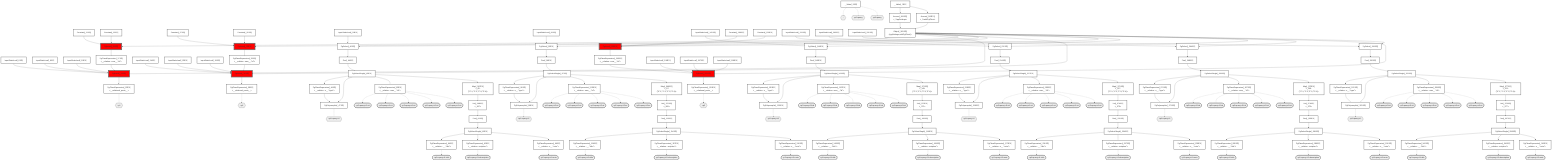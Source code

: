 graph TD
    classDef path fill:#eee,stroke:#000
    classDef plan fill:#fff,stroke-width:3px
    classDef itemplan fill:#fff,stroke-width:6px
    classDef sideeffectplan fill:#f00,stroke-width:6px

    %% subgraph fields
    P1{{"~"}}:::path
    P2{{">p1"}}:::path
    %% P1 -.-> P2
    P3{{">p2"}}:::path
    P4{{">p2>query"}}:::path
    P5{{">p2>query>i1"}}:::path
    P6([">p2>query>i1>id"]):::path
    %% P5 -.-> P6
    P7([">p2>query>i1>id"]):::path
    %% P5 -.-> P7
    P8([">p2>query>i1>title"]):::path
    %% P5 -.-> P8
    P9([">p2>query>i1>description"]):::path
    %% P5 -.-> P9
    P10([">p2>query>i1>note"]):::path
    %% P5 -.-> P10
    P11([">p2>query>i1>id"]):::path
    %% P5 -.-> P11
    P12([">p2>query>i1>id"]):::path
    %% P5 -.-> P12
    P13([">p2>query>i1>id"]):::path
    %% P5 -.-> P13
    %% P4 -.-> P5
    P14{{">p2>query>i2"}}:::path
    P15([">p2>query>i2>id"]):::path
    %% P14 -.-> P15
    P16([">p2>query>i2>id"]):::path
    %% P14 -.-> P16
    P17([">p2>query>i2>title"]):::path
    %% P14 -.-> P17
    P18([">p2>query>i2>description"]):::path
    %% P14 -.-> P18
    P19([">p2>query>i2>note"]):::path
    %% P14 -.-> P19
    P20([">p2>query>i2>id"]):::path
    %% P14 -.-> P20
    P21([">p2>query>i2>id"]):::path
    %% P14 -.-> P21
    P22([">p2>query>i2>id"]):::path
    %% P14 -.-> P22
    %% P4 -.-> P14
    P23{{">p2>query>i3"}}:::path
    P24([">p2>query>i3>id"]):::path
    %% P23 -.-> P24
    P25([">p2>query>i3>id"]):::path
    %% P23 -.-> P25
    P26([">p2>query>i3>title"]):::path
    %% P23 -.-> P26
    P27([">p2>query>i3>description"]):::path
    %% P23 -.-> P27
    P28([">p2>query>i3>note"]):::path
    %% P23 -.-> P28
    P29([">p2>query>i3>id"]):::path
    %% P23 -.-> P29
    P30([">p2>query>i3>id"]):::path
    %% P23 -.-> P30
    P31([">p2>query>i3>id"]):::path
    %% P23 -.-> P31
    %% P4 -.-> P23
    %% P3 -.-> P4
    %% P1 -.-> P3
    P32{{">p3"}}:::path
    P33{{">p3>query"}}:::path
    P34{{">p3>query>i1"}}:::path
    P35([">p3>query>i1>id"]):::path
    %% P34 -.-> P35
    P36([">p3>query>i1>id"]):::path
    %% P34 -.-> P36
    P37([">p3>query>i1>title"]):::path
    %% P34 -.-> P37
    P38([">p3>query>i1>description"]):::path
    %% P34 -.-> P38
    P39([">p3>query>i1>note"]):::path
    %% P34 -.-> P39
    P40([">p3>query>i1>id"]):::path
    %% P34 -.-> P40
    P41([">p3>query>i1>id"]):::path
    %% P34 -.-> P41
    P42([">p3>query>i1>id"]):::path
    %% P34 -.-> P42
    %% P33 -.-> P34
    P43{{">p3>query>i2"}}:::path
    P44([">p3>query>i2>id"]):::path
    %% P43 -.-> P44
    P45([">p3>query>i2>id"]):::path
    %% P43 -.-> P45
    P46([">p3>query>i2>title"]):::path
    %% P43 -.-> P46
    P47([">p3>query>i2>description"]):::path
    %% P43 -.-> P47
    P48([">p3>query>i2>note"]):::path
    %% P43 -.-> P48
    P49([">p3>query>i2>id"]):::path
    %% P43 -.-> P49
    P50([">p3>query>i2>id"]):::path
    %% P43 -.-> P50
    P51([">p3>query>i2>id"]):::path
    %% P43 -.-> P51
    %% P33 -.-> P43
    P52{{">p3>query>i3"}}:::path
    P53([">p3>query>i3>id"]):::path
    %% P52 -.-> P53
    P54([">p3>query>i3>id"]):::path
    %% P52 -.-> P54
    P55([">p3>query>i3>title"]):::path
    %% P52 -.-> P55
    P56([">p3>query>i3>description"]):::path
    %% P52 -.-> P56
    P57([">p3>query>i3>note"]):::path
    %% P52 -.-> P57
    P58([">p3>query>i3>id"]):::path
    %% P52 -.-> P58
    P59([">p3>query>i3>id"]):::path
    %% P52 -.-> P59
    P60([">p3>query>i3>id"]):::path
    %% P52 -.-> P60
    %% P33 -.-> P52
    %% P32 -.-> P33
    %% P1 -.-> P32
    %% end

    %% define plans
    __Value_3["__Value[_3∈0]<br /><context>"]:::plan
    __Value_5["__Value[_5∈0]<br /><rootValue>"]:::plan
    InputStaticLeaf_8["InputStaticLeaf[_8∈0]"]:::plan
    InputStaticLeaf_9["InputStaticLeaf[_9∈0]"]:::plan
    InputStaticLeaf_10["InputStaticLeaf[_10∈0]"]:::plan
    Constant_11["Constant[_11∈0]"]:::plan
    Constant_12["Constant[_12∈0]"]:::plan
    PgInsert_13["PgInsert[_13∈0]"]:::sideeffectplan
    PgClassExpression_17["PgClassExpression[_17∈0]<br /><__relation...ems__.#quot;id#quot;>"]:::plan
    PgInsert_18["PgInsert[_18∈0]"]:::sideeffectplan
    PgClassExpression_22["PgClassExpression[_22∈0]<br /><__relational_posts__>"]:::plan
    InputStaticLeaf_24["InputStaticLeaf[_24∈0]"]:::plan
    InputStaticLeaf_25["InputStaticLeaf[_25∈0]"]:::plan
    InputStaticLeaf_26["InputStaticLeaf[_26∈0]"]:::plan
    Constant_27["Constant[_27∈0]"]:::plan
    Constant_28["Constant[_28∈0]"]:::plan
    PgInsert_29["PgInsert[_29∈0]"]:::sideeffectplan
    PgClassExpression_33["PgClassExpression[_33∈0]<br /><__relation...ems__.#quot;id#quot;>"]:::plan
    PgInsert_34["PgInsert[_34∈0]"]:::sideeffectplan
    PgClassExpression_38["PgClassExpression[_38∈0]<br /><__relational_posts__>"]:::plan
    InputStaticLeaf_39["InputStaticLeaf[_39∈0]"]:::plan
    PgSelect_40["PgSelect[_40∈0]<br /><relational_items>"]:::plan
    First_44["First[_44∈0]"]:::plan
    PgSelectSingle_45["PgSelectSingle[_45∈0]<br /><relational_items>"]:::plan
    PgClassExpression_46["PgClassExpression[_46∈0]<br /><__relation...s__.#quot;type#quot;>"]:::plan
    PgPolymorphic_47["PgPolymorphic[_47∈0]"]:::plan
    First_61["First[_61∈0]"]:::plan
    PgSelectSingle_62["PgSelectSingle[_62∈0]<br /><relational_posts>"]:::plan
    PgClassExpression_64["PgClassExpression[_64∈0]<br /><__relation...__.#quot;title#quot;>"]:::plan
    PgClassExpression_65["PgClassExpression[_65∈0]<br /><__relation...scription#quot;>"]:::plan
    PgClassExpression_66["PgClassExpression[_66∈0]<br /><__relation...s__.#quot;note#quot;>"]:::plan
    PgClassExpression_83["PgClassExpression[_83∈0]<br /><__relation...ems__.#quot;id#quot;>"]:::plan
    InputStaticLeaf_91["InputStaticLeaf[_91∈0]"]:::plan
    PgSelect_92["PgSelect[_92∈0]<br /><relational_items>"]:::plan
    First_96["First[_96∈0]"]:::plan
    PgSelectSingle_97["PgSelectSingle[_97∈0]<br /><relational_items>"]:::plan
    PgClassExpression_98["PgClassExpression[_98∈0]<br /><__relation...s__.#quot;type#quot;>"]:::plan
    PgPolymorphic_99["PgPolymorphic[_99∈0]"]:::plan
    First_113["First[_113∈0]"]:::plan
    PgSelectSingle_114["PgSelectSingle[_114∈0]<br /><relational_posts>"]:::plan
    PgClassExpression_116["PgClassExpression[_116∈0]<br /><__relation...__.#quot;title#quot;>"]:::plan
    PgClassExpression_117["PgClassExpression[_117∈0]<br /><__relation...scription#quot;>"]:::plan
    PgClassExpression_118["PgClassExpression[_118∈0]<br /><__relation...s__.#quot;note#quot;>"]:::plan
    PgClassExpression_135["PgClassExpression[_135∈0]<br /><__relation...ems__.#quot;id#quot;>"]:::plan
    InputStaticLeaf_143["InputStaticLeaf[_143∈0]"]:::plan
    PgSelect_144["PgSelect[_144∈0]<br /><relational_items>"]:::plan
    First_148["First[_148∈0]"]:::plan
    PgSelectSingle_149["PgSelectSingle[_149∈0]<br /><relational_items>"]:::plan
    PgClassExpression_150["PgClassExpression[_150∈0]<br /><__relation...s__.#quot;type#quot;>"]:::plan
    PgPolymorphic_151["PgPolymorphic[_151∈0]"]:::plan
    First_165["First[_165∈0]"]:::plan
    PgSelectSingle_166["PgSelectSingle[_166∈0]<br /><relational_posts>"]:::plan
    PgClassExpression_168["PgClassExpression[_168∈0]<br /><__relation...__.#quot;title#quot;>"]:::plan
    PgClassExpression_169["PgClassExpression[_169∈0]<br /><__relation...scription#quot;>"]:::plan
    PgClassExpression_170["PgClassExpression[_170∈0]<br /><__relation...s__.#quot;note#quot;>"]:::plan
    PgClassExpression_187["PgClassExpression[_187∈0]<br /><__relation...ems__.#quot;id#quot;>"]:::plan
    InputStaticLeaf_196["InputStaticLeaf[_196∈0]"]:::plan
    InputStaticLeaf_197["InputStaticLeaf[_197∈0]"]:::plan
    InputStaticLeaf_198["InputStaticLeaf[_198∈0]"]:::plan
    Constant_199["Constant[_199∈0]"]:::plan
    Constant_200["Constant[_200∈0]"]:::plan
    PgInsert_201["PgInsert[_201∈0]"]:::sideeffectplan
    PgClassExpression_205["PgClassExpression[_205∈0]<br /><__relation...ems__.#quot;id#quot;>"]:::plan
    PgInsert_206["PgInsert[_206∈0]"]:::sideeffectplan
    PgClassExpression_210["PgClassExpression[_210∈0]<br /><__relational_posts__>"]:::plan
    InputStaticLeaf_211["InputStaticLeaf[_211∈0]"]:::plan
    PgSelect_212["PgSelect[_212∈0]<br /><relational_items>"]:::plan
    First_216["First[_216∈0]"]:::plan
    PgSelectSingle_217["PgSelectSingle[_217∈0]<br /><relational_items>"]:::plan
    PgClassExpression_218["PgClassExpression[_218∈0]<br /><__relation...s__.#quot;type#quot;>"]:::plan
    PgPolymorphic_219["PgPolymorphic[_219∈0]"]:::plan
    First_233["First[_233∈0]"]:::plan
    PgSelectSingle_234["PgSelectSingle[_234∈0]<br /><relational_posts>"]:::plan
    PgClassExpression_236["PgClassExpression[_236∈0]<br /><__relation...__.#quot;title#quot;>"]:::plan
    PgClassExpression_237["PgClassExpression[_237∈0]<br /><__relation...scription#quot;>"]:::plan
    PgClassExpression_238["PgClassExpression[_238∈0]<br /><__relation...s__.#quot;note#quot;>"]:::plan
    PgClassExpression_255["PgClassExpression[_255∈0]<br /><__relation...ems__.#quot;id#quot;>"]:::plan
    InputStaticLeaf_263["InputStaticLeaf[_263∈0]"]:::plan
    PgSelect_264["PgSelect[_264∈0]<br /><relational_items>"]:::plan
    First_268["First[_268∈0]"]:::plan
    PgSelectSingle_269["PgSelectSingle[_269∈0]<br /><relational_items>"]:::plan
    PgClassExpression_270["PgClassExpression[_270∈0]<br /><__relation...s__.#quot;type#quot;>"]:::plan
    PgPolymorphic_271["PgPolymorphic[_271∈0]"]:::plan
    First_285["First[_285∈0]"]:::plan
    PgSelectSingle_286["PgSelectSingle[_286∈0]<br /><relational_posts>"]:::plan
    PgClassExpression_288["PgClassExpression[_288∈0]<br /><__relation...__.#quot;title#quot;>"]:::plan
    PgClassExpression_289["PgClassExpression[_289∈0]<br /><__relation...scription#quot;>"]:::plan
    PgClassExpression_290["PgClassExpression[_290∈0]<br /><__relation...s__.#quot;note#quot;>"]:::plan
    PgClassExpression_307["PgClassExpression[_307∈0]<br /><__relation...ems__.#quot;id#quot;>"]:::plan
    InputStaticLeaf_315["InputStaticLeaf[_315∈0]"]:::plan
    PgSelect_316["PgSelect[_316∈0]<br /><relational_items>"]:::plan
    First_320["First[_320∈0]"]:::plan
    PgSelectSingle_321["PgSelectSingle[_321∈0]<br /><relational_items>"]:::plan
    PgClassExpression_322["PgClassExpression[_322∈0]<br /><__relation...s__.#quot;type#quot;>"]:::plan
    PgPolymorphic_323["PgPolymorphic[_323∈0]"]:::plan
    First_337["First[_337∈0]"]:::plan
    PgSelectSingle_338["PgSelectSingle[_338∈0]<br /><relational_posts>"]:::plan
    PgClassExpression_340["PgClassExpression[_340∈0]<br /><__relation...__.#quot;title#quot;>"]:::plan
    PgClassExpression_341["PgClassExpression[_341∈0]<br /><__relation...scription#quot;>"]:::plan
    PgClassExpression_342["PgClassExpression[_342∈0]<br /><__relation...s__.#quot;note#quot;>"]:::plan
    PgClassExpression_359["PgClassExpression[_359∈0]<br /><__relation...ems__.#quot;id#quot;>"]:::plan
    Access_361["Access[_361∈0]<br /><_3.pgSettings>"]:::plan
    Access_362["Access[_362∈0]<br /><_3.withPgClient>"]:::plan
    Object_363["Object[_363∈0]<br /><{pgSettings,withPgClient}>"]:::plan
    Map_367["Map[_367∈0]<br /><_45:{#quot;0#quot;:1,#quot;1#quot;:2,#quot;2#quot;:3,#quot;3#quot;:4}>"]:::plan
    List_368["List[_368∈0]<br /><_367>"]:::plan
    Map_369["Map[_369∈0]<br /><_97:{#quot;0#quot;:1,#quot;1#quot;:2,#quot;2#quot;:3,#quot;3#quot;:4}>"]:::plan
    List_370["List[_370∈0]<br /><_369>"]:::plan
    Map_371["Map[_371∈0]<br /><_149:{#quot;0#quot;:1,#quot;1#quot;:2,#quot;2#quot;:3,#quot;3#quot;:4}>"]:::plan
    List_372["List[_372∈0]<br /><_371>"]:::plan
    Map_373["Map[_373∈0]<br /><_217:{#quot;0#quot;:1,#quot;1#quot;:2,#quot;2#quot;:3,#quot;3#quot;:4}>"]:::plan
    List_374["List[_374∈0]<br /><_373>"]:::plan
    Map_375["Map[_375∈0]<br /><_269:{#quot;0#quot;:1,#quot;1#quot;:2,#quot;2#quot;:3,#quot;3#quot;:4}>"]:::plan
    List_376["List[_376∈0]<br /><_375>"]:::plan
    Map_377["Map[_377∈0]<br /><_321:{#quot;0#quot;:1,#quot;1#quot;:2,#quot;2#quot;:3,#quot;3#quot;:4}>"]:::plan
    List_378["List[_378∈0]<br /><_377>"]:::plan

    %% plan dependencies
    Object_363 --> PgInsert_13
    Constant_11 --> PgInsert_13
    Constant_12 --> PgInsert_13
    PgInsert_13 --> PgClassExpression_17
    Object_363 --> PgInsert_18
    PgClassExpression_17 --> PgInsert_18
    InputStaticLeaf_8 --> PgInsert_18
    InputStaticLeaf_9 --> PgInsert_18
    InputStaticLeaf_10 --> PgInsert_18
    PgInsert_18 --> PgClassExpression_22
    Object_363 --> PgInsert_29
    Constant_27 --> PgInsert_29
    Constant_28 --> PgInsert_29
    PgInsert_29 --> PgClassExpression_33
    Object_363 --> PgInsert_34
    PgClassExpression_33 --> PgInsert_34
    InputStaticLeaf_24 --> PgInsert_34
    InputStaticLeaf_25 --> PgInsert_34
    InputStaticLeaf_26 --> PgInsert_34
    PgInsert_34 --> PgClassExpression_38
    Object_363 --> PgSelect_40
    InputStaticLeaf_39 --> PgSelect_40
    PgSelect_40 --> First_44
    First_44 --> PgSelectSingle_45
    PgSelectSingle_45 --> PgClassExpression_46
    PgSelectSingle_45 --> PgPolymorphic_47
    PgClassExpression_46 --> PgPolymorphic_47
    List_368 --> First_61
    First_61 --> PgSelectSingle_62
    PgSelectSingle_62 --> PgClassExpression_64
    PgSelectSingle_62 --> PgClassExpression_65
    PgSelectSingle_62 --> PgClassExpression_66
    PgSelectSingle_45 --> PgClassExpression_83
    Object_363 --> PgSelect_92
    InputStaticLeaf_91 --> PgSelect_92
    PgSelect_92 --> First_96
    First_96 --> PgSelectSingle_97
    PgSelectSingle_97 --> PgClassExpression_98
    PgSelectSingle_97 --> PgPolymorphic_99
    PgClassExpression_98 --> PgPolymorphic_99
    List_370 --> First_113
    First_113 --> PgSelectSingle_114
    PgSelectSingle_114 --> PgClassExpression_116
    PgSelectSingle_114 --> PgClassExpression_117
    PgSelectSingle_114 --> PgClassExpression_118
    PgSelectSingle_97 --> PgClassExpression_135
    Object_363 --> PgSelect_144
    InputStaticLeaf_143 --> PgSelect_144
    PgSelect_144 --> First_148
    First_148 --> PgSelectSingle_149
    PgSelectSingle_149 --> PgClassExpression_150
    PgSelectSingle_149 --> PgPolymorphic_151
    PgClassExpression_150 --> PgPolymorphic_151
    List_372 --> First_165
    First_165 --> PgSelectSingle_166
    PgSelectSingle_166 --> PgClassExpression_168
    PgSelectSingle_166 --> PgClassExpression_169
    PgSelectSingle_166 --> PgClassExpression_170
    PgSelectSingle_149 --> PgClassExpression_187
    Object_363 --> PgInsert_201
    Constant_199 --> PgInsert_201
    Constant_200 --> PgInsert_201
    PgInsert_201 --> PgClassExpression_205
    Object_363 --> PgInsert_206
    PgClassExpression_205 --> PgInsert_206
    InputStaticLeaf_196 --> PgInsert_206
    InputStaticLeaf_197 --> PgInsert_206
    InputStaticLeaf_198 --> PgInsert_206
    PgInsert_206 --> PgClassExpression_210
    Object_363 --> PgSelect_212
    InputStaticLeaf_211 --> PgSelect_212
    PgSelect_212 --> First_216
    First_216 --> PgSelectSingle_217
    PgSelectSingle_217 --> PgClassExpression_218
    PgSelectSingle_217 --> PgPolymorphic_219
    PgClassExpression_218 --> PgPolymorphic_219
    List_374 --> First_233
    First_233 --> PgSelectSingle_234
    PgSelectSingle_234 --> PgClassExpression_236
    PgSelectSingle_234 --> PgClassExpression_237
    PgSelectSingle_234 --> PgClassExpression_238
    PgSelectSingle_217 --> PgClassExpression_255
    Object_363 --> PgSelect_264
    InputStaticLeaf_263 --> PgSelect_264
    PgSelect_264 --> First_268
    First_268 --> PgSelectSingle_269
    PgSelectSingle_269 --> PgClassExpression_270
    PgSelectSingle_269 --> PgPolymorphic_271
    PgClassExpression_270 --> PgPolymorphic_271
    List_376 --> First_285
    First_285 --> PgSelectSingle_286
    PgSelectSingle_286 --> PgClassExpression_288
    PgSelectSingle_286 --> PgClassExpression_289
    PgSelectSingle_286 --> PgClassExpression_290
    PgSelectSingle_269 --> PgClassExpression_307
    Object_363 --> PgSelect_316
    InputStaticLeaf_315 --> PgSelect_316
    PgSelect_316 --> First_320
    First_320 --> PgSelectSingle_321
    PgSelectSingle_321 --> PgClassExpression_322
    PgSelectSingle_321 --> PgPolymorphic_323
    PgClassExpression_322 --> PgPolymorphic_323
    List_378 --> First_337
    First_337 --> PgSelectSingle_338
    PgSelectSingle_338 --> PgClassExpression_340
    PgSelectSingle_338 --> PgClassExpression_341
    PgSelectSingle_338 --> PgClassExpression_342
    PgSelectSingle_321 --> PgClassExpression_359
    __Value_3 --> Access_361
    __Value_3 --> Access_362
    Access_361 --> Object_363
    Access_362 --> Object_363
    PgSelectSingle_45 --> Map_367
    Map_367 --> List_368
    PgSelectSingle_97 --> Map_369
    Map_369 --> List_370
    PgSelectSingle_149 --> Map_371
    Map_371 --> List_372
    PgSelectSingle_217 --> Map_373
    Map_373 --> List_374
    PgSelectSingle_269 --> Map_375
    Map_375 --> List_376
    PgSelectSingle_321 --> Map_377
    Map_377 --> List_378

    %% plan-to-path relationships
    __Value_5 -.-> P1
    PgClassExpression_22 -.-> P2
    PgClassExpression_38 -.-> P3
    __Value_5 -.-> P4
    PgPolymorphic_47 -.-> P5
    PgClassExpression_83 -.-> P6
    PgClassExpression_83 -.-> P7
    PgClassExpression_64 -.-> P8
    PgClassExpression_65 -.-> P9
    PgClassExpression_66 -.-> P10
    PgClassExpression_83 -.-> P11
    PgClassExpression_83 -.-> P12
    PgClassExpression_83 -.-> P13
    PgPolymorphic_99 -.-> P14
    PgClassExpression_135 -.-> P15
    PgClassExpression_135 -.-> P16
    PgClassExpression_116 -.-> P17
    PgClassExpression_117 -.-> P18
    PgClassExpression_118 -.-> P19
    PgClassExpression_135 -.-> P20
    PgClassExpression_135 -.-> P21
    PgClassExpression_135 -.-> P22
    PgPolymorphic_151 -.-> P23
    PgClassExpression_187 -.-> P24
    PgClassExpression_187 -.-> P25
    PgClassExpression_168 -.-> P26
    PgClassExpression_169 -.-> P27
    PgClassExpression_170 -.-> P28
    PgClassExpression_187 -.-> P29
    PgClassExpression_187 -.-> P30
    PgClassExpression_187 -.-> P31
    PgClassExpression_210 -.-> P32
    __Value_5 -.-> P33
    PgPolymorphic_219 -.-> P34
    PgClassExpression_255 -.-> P35
    PgClassExpression_255 -.-> P36
    PgClassExpression_236 -.-> P37
    PgClassExpression_237 -.-> P38
    PgClassExpression_238 -.-> P39
    PgClassExpression_255 -.-> P40
    PgClassExpression_255 -.-> P41
    PgClassExpression_255 -.-> P42
    PgPolymorphic_271 -.-> P43
    PgClassExpression_307 -.-> P44
    PgClassExpression_307 -.-> P45
    PgClassExpression_288 -.-> P46
    PgClassExpression_289 -.-> P47
    PgClassExpression_290 -.-> P48
    PgClassExpression_307 -.-> P49
    PgClassExpression_307 -.-> P50
    PgClassExpression_307 -.-> P51
    PgPolymorphic_323 -.-> P52
    PgClassExpression_359 -.-> P53
    PgClassExpression_359 -.-> P54
    PgClassExpression_340 -.-> P55
    PgClassExpression_341 -.-> P56
    PgClassExpression_342 -.-> P57
    PgClassExpression_359 -.-> P58
    PgClassExpression_359 -.-> P59
    PgClassExpression_359 -.-> P60

    %% allocate buckets
    classDef bucket0 stroke:#696969
    class __Value_3,__Value_5,InputStaticLeaf_8,InputStaticLeaf_9,InputStaticLeaf_10,Constant_11,Constant_12,PgInsert_13,PgClassExpression_17,PgInsert_18,PgClassExpression_22,InputStaticLeaf_24,InputStaticLeaf_25,InputStaticLeaf_26,Constant_27,Constant_28,PgInsert_29,PgClassExpression_33,PgInsert_34,PgClassExpression_38,InputStaticLeaf_39,PgSelect_40,First_44,PgSelectSingle_45,PgClassExpression_46,PgPolymorphic_47,First_61,PgSelectSingle_62,PgClassExpression_64,PgClassExpression_65,PgClassExpression_66,PgClassExpression_83,InputStaticLeaf_91,PgSelect_92,First_96,PgSelectSingle_97,PgClassExpression_98,PgPolymorphic_99,First_113,PgSelectSingle_114,PgClassExpression_116,PgClassExpression_117,PgClassExpression_118,PgClassExpression_135,InputStaticLeaf_143,PgSelect_144,First_148,PgSelectSingle_149,PgClassExpression_150,PgPolymorphic_151,First_165,PgSelectSingle_166,PgClassExpression_168,PgClassExpression_169,PgClassExpression_170,PgClassExpression_187,InputStaticLeaf_196,InputStaticLeaf_197,InputStaticLeaf_198,Constant_199,Constant_200,PgInsert_201,PgClassExpression_205,PgInsert_206,PgClassExpression_210,InputStaticLeaf_211,PgSelect_212,First_216,PgSelectSingle_217,PgClassExpression_218,PgPolymorphic_219,First_233,PgSelectSingle_234,PgClassExpression_236,PgClassExpression_237,PgClassExpression_238,PgClassExpression_255,InputStaticLeaf_263,PgSelect_264,First_268,PgSelectSingle_269,PgClassExpression_270,PgPolymorphic_271,First_285,PgSelectSingle_286,PgClassExpression_288,PgClassExpression_289,PgClassExpression_290,PgClassExpression_307,InputStaticLeaf_315,PgSelect_316,First_320,PgSelectSingle_321,PgClassExpression_322,PgPolymorphic_323,First_337,PgSelectSingle_338,PgClassExpression_340,PgClassExpression_341,PgClassExpression_342,PgClassExpression_359,Access_361,Access_362,Object_363,Map_367,List_368,Map_369,List_370,Map_371,List_372,Map_373,List_374,Map_375,List_376,Map_377,List_378 bucket0